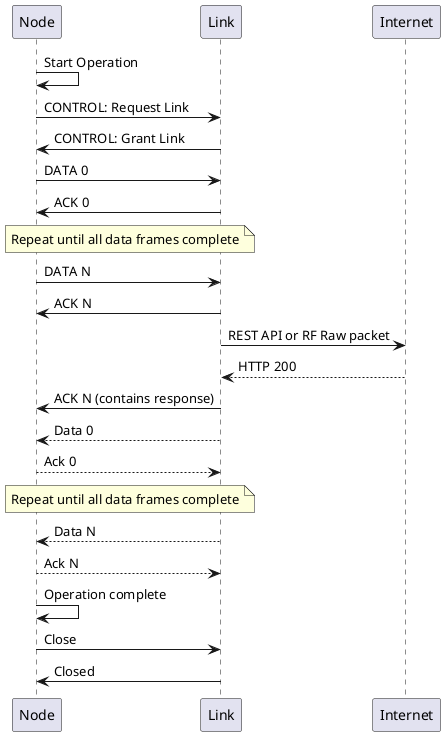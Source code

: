@startuml
Node->Node: Start Operation

Node->Link: CONTROL: Request Link
Link->Node: CONTROL: Grant Link

Node->Link: DATA 0
Link->Node: ACK 0

note over Node, Link: Repeat until all data frames complete

Node->Link: DATA N
Link->Node: ACK N

Link->Internet: REST API or RF Raw packet
Internet-->Link: HTTP 200

Link->Node: ACK N (contains response)

Link-->Node: Data 0
Node-->Link: Ack 0

note over Node, Link: Repeat until all data frames complete

Link-->Node: Data N
Node-->Link: Ack N

Node->Node: Operation complete

Node->Link: Close
Link->Node: Closed

@enduml

@startuml

participant Node
participant RF

Link->RF: BROADCAST: 256LW,R,F,KI7EST-0

note over RF: Repeated every 5 minutes while link is idle
note over RF: . . .

Node->RF: CONTROL: Request Link KI7EST-1,KI7EST-0
RF->Link: CONTROL: Request Link KI7EST-1,KI7EST-0
Link->RF: CONTROL: Grant Link KI7EST-0,KI7EST-1
RF->Node: CONTROL: Grant Link KI7EST-0,KI7EST-1

note over RF: First frame has Start Flag set

Node->RF: DATA: 0x0001 256B,4F,S,_E <FEC> <payload> <FEC>
RF->Link: DATA: 0x0001 256B,4F,S,_E <FEC> <payload> <FEC>

Link->RF: ACK: 0x0001 0x0000, _N, _R, 0C, <FEC>
RF->Node: ACK: 0x0001 0x0000, _N, _R, 0C, <FEC>

note over RF: Repeat until all data frames are sent.\n\nNote that last frame has end flag set\n\nIf Link as response for command/packet then\n Response Flag will be set and second data transfer happens in reverse.

Node->RF: DATA: 0x0020 256B,4F,_S,E <FEC> <payload> <FEC>
RF->Link: DATA: 0x0020 256B,4F,_S,E <FEC> <payload> <FEC>

Link->Link: Final packet, assembled sequence
Link->Link: <sig> 0001 REST KI7EST@rfnethub.net \nPOST testdomain.com/ping
Link->Hub: /user/KI7EST/keys
Hub->Link: "MTIzNDU2NzgxMjM0NTY3ODEyMzQ1Njc4MTIzNDU2Nzg="
Link->Link: Verify signature
Link->testdomain.com: /ping
testdomain.com->Link: 200

Link->RF: ACK: 0x0001 0x0000, _N, R, 0C, <FEC>
RF->Node: ACK: 0x0001 0x0000, _N, R, 0C, <FEC>

Link->RF: DATA: 0x0001 256B,4F,S,E <FEC> \nKI7EST@rfnethub.net 0001 REST \n200
RF->Node: DATA: 0x0001 256B,4F,S,E <FEC> \nKI7EST@rfnethub.net 0001 REST \n200

Node->RF: ACK: 0x0001 0x0000,_N,_R,0C <FEC>
RF->Link: ACK: 0x0001 0x0000,_N,_R,0C <FEC>

Node->RF: CONTROL: Close Link KI7EST-1,KI7EST-0
RF->Link: CONTROL: Close Link KI7EST-1,KI7EST-0

Link->RF: CONTROL: Closed Link KI7EST-0,KI7EST-1
RF->Node: CONTROL: Closed Link KI7EST-0,KI7EST-1

@enduml